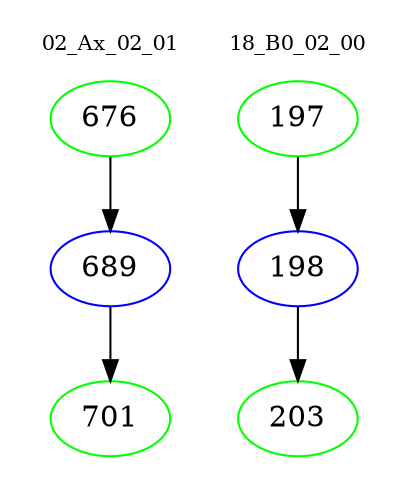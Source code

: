 digraph{
subgraph cluster_0 {
color = white
label = "02_Ax_02_01";
fontsize=10;
T0_676 [label="676", color="green"]
T0_676 -> T0_689 [color="black"]
T0_689 [label="689", color="blue"]
T0_689 -> T0_701 [color="black"]
T0_701 [label="701", color="green"]
}
subgraph cluster_1 {
color = white
label = "18_B0_02_00";
fontsize=10;
T1_197 [label="197", color="green"]
T1_197 -> T1_198 [color="black"]
T1_198 [label="198", color="blue"]
T1_198 -> T1_203 [color="black"]
T1_203 [label="203", color="green"]
}
}
